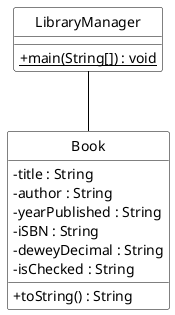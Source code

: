 '**************************************************************************************************
'
' Filename: LibraryManager.txt
' Author: srichs
' Date Created: 28 Oct 2020
' Purpose: Creates a UML Class Diagram for LibraryManager using PlantUML.
' 
'**************************************************************************************************


@startuml LibraryManager

'--------------------------------------- skinparam settings ---------------------------------------
skinparam class {
    BackgroundColor White
    ArrowColor Black
    BorderColor Black
    FontSize 16
    AttributeIconSize 0
    AttributeFontSize 14
    'HeaderBackgroundColor LightGrey
}
skinparam shadowing false
hide circle
'skinparam handwritten true
'------------------------------------- end skinparam settings -------------------------------------


'-------------------------------------------- classes --------------------------------------------
class LibraryManager {
    +{static}main(String[]) : void
}

class Book {
    -title : String
    -author : String
    -yearPublished : String
    -iSBN : String
    -deweyDecimal : String
    -isChecked : String

    +toString() : String
}
'note left of LibraryManager: This is the LibraryManager Class
'------------------------------------------ end classes ------------------------------------------


'------------------------------------------ connections ------------------------------------------
LibraryManager -- Book
'---------------------------------------- end connections ----------------------------------------

@enduml